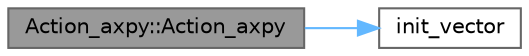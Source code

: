 digraph "Action_axpy::Action_axpy"
{
 // LATEX_PDF_SIZE
  bgcolor="transparent";
  edge [fontname=Helvetica,fontsize=10,labelfontname=Helvetica,labelfontsize=10];
  node [fontname=Helvetica,fontsize=10,shape=box,height=0.2,width=0.4];
  rankdir="LR";
  Node1 [id="Node000001",label="Action_axpy::Action_axpy",height=0.2,width=0.4,color="gray40", fillcolor="grey60", style="filled", fontcolor="black",tooltip=" "];
  Node1 -> Node2 [id="edge2_Node000001_Node000002",color="steelblue1",style="solid",tooltip=" "];
  Node2 [id="Node000002",label="init_vector",height=0.2,width=0.4,color="grey40", fillcolor="white", style="filled",URL="$init__vector_8hh.html#a42209dd63068212cd700765986db05a1",tooltip=" "];
}
